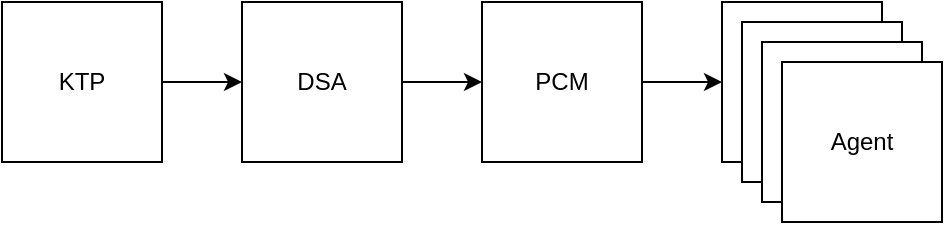 <mxfile version="24.0.2" type="github">
  <diagram name="Page-1" id="P8IWiB_i9kUtWO3eiyb8">
    <mxGraphModel dx="1434" dy="916" grid="1" gridSize="10" guides="1" tooltips="1" connect="1" arrows="1" fold="1" page="1" pageScale="1" pageWidth="850" pageHeight="1100" math="0" shadow="0">
      <root>
        <mxCell id="0" />
        <mxCell id="1" parent="0" />
        <mxCell id="PdyEDygwn-VKjhZKK6fy-12" style="edgeStyle=orthogonalEdgeStyle;rounded=0;orthogonalLoop=1;jettySize=auto;html=1;exitX=1;exitY=0.5;exitDx=0;exitDy=0;entryX=0;entryY=0.5;entryDx=0;entryDy=0;" edge="1" parent="1" source="PdyEDygwn-VKjhZKK6fy-5" target="PdyEDygwn-VKjhZKK6fy-6">
          <mxGeometry relative="1" as="geometry" />
        </mxCell>
        <mxCell id="PdyEDygwn-VKjhZKK6fy-5" value="KTP" style="whiteSpace=wrap;html=1;aspect=fixed;" vertex="1" parent="1">
          <mxGeometry x="200" y="80" width="80" height="80" as="geometry" />
        </mxCell>
        <mxCell id="PdyEDygwn-VKjhZKK6fy-13" style="edgeStyle=orthogonalEdgeStyle;rounded=0;orthogonalLoop=1;jettySize=auto;html=1;exitX=1;exitY=0.5;exitDx=0;exitDy=0;entryX=0;entryY=0.5;entryDx=0;entryDy=0;" edge="1" parent="1" source="PdyEDygwn-VKjhZKK6fy-6" target="PdyEDygwn-VKjhZKK6fy-7">
          <mxGeometry relative="1" as="geometry" />
        </mxCell>
        <mxCell id="PdyEDygwn-VKjhZKK6fy-6" value="DSA" style="whiteSpace=wrap;html=1;aspect=fixed;" vertex="1" parent="1">
          <mxGeometry x="320" y="80" width="80" height="80" as="geometry" />
        </mxCell>
        <mxCell id="PdyEDygwn-VKjhZKK6fy-14" style="edgeStyle=orthogonalEdgeStyle;rounded=0;orthogonalLoop=1;jettySize=auto;html=1;exitX=1;exitY=0.5;exitDx=0;exitDy=0;entryX=0;entryY=0.5;entryDx=0;entryDy=0;" edge="1" parent="1" source="PdyEDygwn-VKjhZKK6fy-7" target="PdyEDygwn-VKjhZKK6fy-8">
          <mxGeometry relative="1" as="geometry" />
        </mxCell>
        <mxCell id="PdyEDygwn-VKjhZKK6fy-7" value="PCM" style="whiteSpace=wrap;html=1;aspect=fixed;" vertex="1" parent="1">
          <mxGeometry x="440" y="80" width="80" height="80" as="geometry" />
        </mxCell>
        <mxCell id="PdyEDygwn-VKjhZKK6fy-8" value="Age&lt;span style=&quot;color: rgba(0, 0, 0, 0); font-family: monospace; font-size: 0px; text-align: start; text-wrap: nowrap;&quot;&gt;%3CmxGraphModel%3E%3Croot%3E%3CmxCell%20id%3D%220%22%2F%3E%3CmxCell%20id%3D%221%22%20parent%3D%220%22%2F%3E%3CmxCell%20id%3D%222%22%20value%3D%22KTP%22%20style%3D%22whiteSpace%3Dwrap%3Bhtml%3D1%3Baspect%3Dfixed%3B%22%20vertex%3D%221%22%20parent%3D%221%22%3E%3CmxGeometry%20x%3D%2270%22%20y%3D%22100%22%20width%3D%2280%22%20height%3D%2280%22%20as%3D%22geometry%22%2F%3E%3C%2FmxCell%3E%3C%2Froot%3E%3C%2FmxGraphModel%3E&lt;/span&gt;nt" style="whiteSpace=wrap;html=1;aspect=fixed;" vertex="1" parent="1">
          <mxGeometry x="560" y="80" width="80" height="80" as="geometry" />
        </mxCell>
        <mxCell id="PdyEDygwn-VKjhZKK6fy-9" value="Agent" style="whiteSpace=wrap;html=1;aspect=fixed;" vertex="1" parent="1">
          <mxGeometry x="570" y="90" width="80" height="80" as="geometry" />
        </mxCell>
        <mxCell id="PdyEDygwn-VKjhZKK6fy-10" value="Agent" style="whiteSpace=wrap;html=1;aspect=fixed;" vertex="1" parent="1">
          <mxGeometry x="580" y="100" width="80" height="80" as="geometry" />
        </mxCell>
        <mxCell id="PdyEDygwn-VKjhZKK6fy-11" value="Agent" style="whiteSpace=wrap;html=1;aspect=fixed;" vertex="1" parent="1">
          <mxGeometry x="590" y="110" width="80" height="80" as="geometry" />
        </mxCell>
      </root>
    </mxGraphModel>
  </diagram>
</mxfile>
